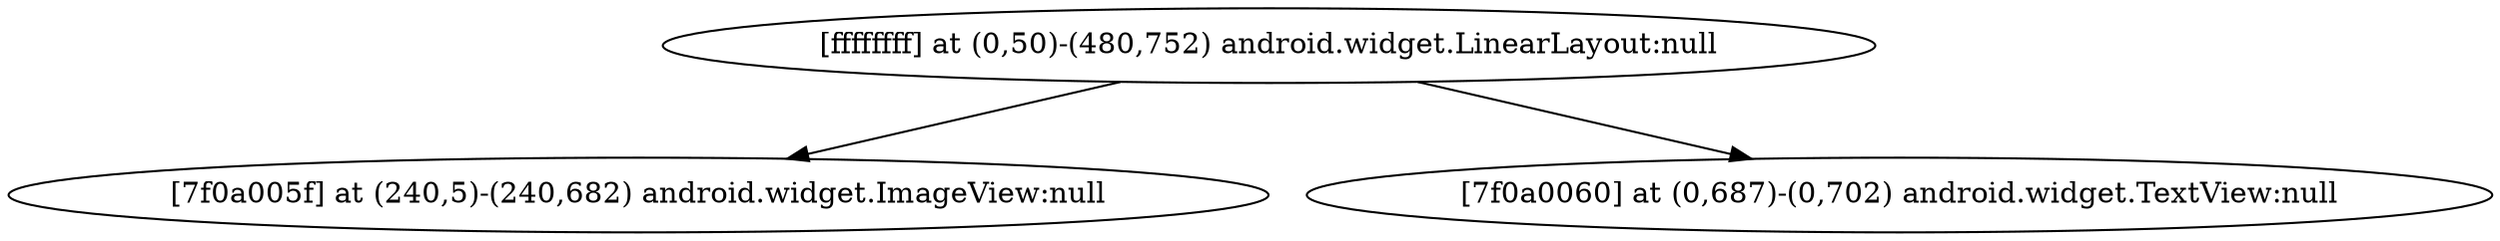 strict digraph G {
  1 [ label="[ffffffff] at (0,50)-(480,752) android.widget.LinearLayout:null" ];
  2 [ label="[7f0a005f] at (240,5)-(240,682) android.widget.ImageView:null" ];
  3 [ label="[7f0a0060] at (0,687)-(0,702) android.widget.TextView:null" ];
  1 -> 2;
  1 -> 3;
}
